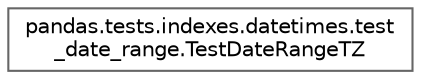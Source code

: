 digraph "Graphical Class Hierarchy"
{
 // LATEX_PDF_SIZE
  bgcolor="transparent";
  edge [fontname=Helvetica,fontsize=10,labelfontname=Helvetica,labelfontsize=10];
  node [fontname=Helvetica,fontsize=10,shape=box,height=0.2,width=0.4];
  rankdir="LR";
  Node0 [id="Node000000",label="pandas.tests.indexes.datetimes.test\l_date_range.TestDateRangeTZ",height=0.2,width=0.4,color="grey40", fillcolor="white", style="filled",URL="$d7/d58/classpandas_1_1tests_1_1indexes_1_1datetimes_1_1test__date__range_1_1TestDateRangeTZ.html",tooltip=" "];
}
